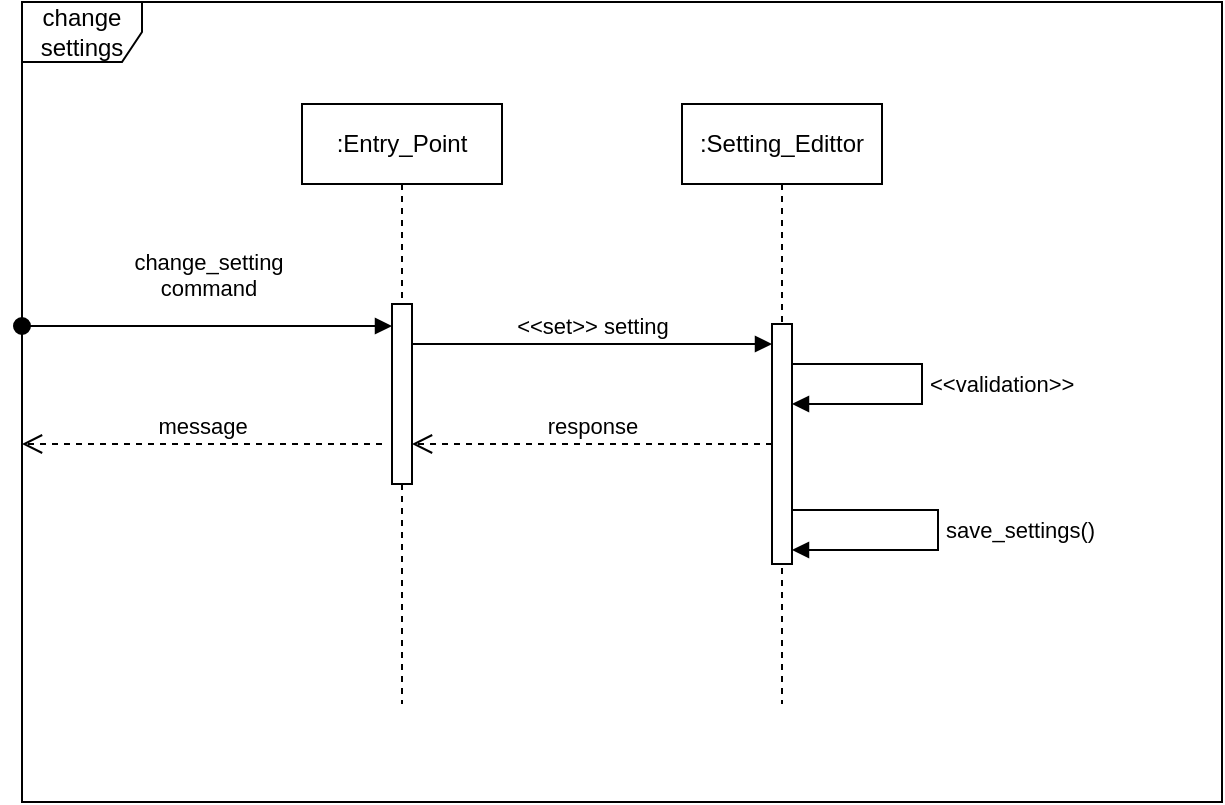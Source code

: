 <mxfile version="13.1.3">
    <diagram id="6hGFLwfOUW9BJ-s0fimq" name="Page-1">
        <mxGraphModel dx="712" dy="565" grid="1" gridSize="10" guides="1" tooltips="1" connect="1" arrows="1" fold="1" page="1" pageScale="1" pageWidth="827" pageHeight="1169" math="0" shadow="0">
            <root>
                <mxCell id="0"/>
                <mxCell id="1" parent="0"/>
                <mxCell id="2" value="change&lt;br&gt;settings" style="shape=umlFrame;whiteSpace=wrap;html=1;" vertex="1" parent="1">
                    <mxGeometry x="70" y="59" width="600" height="400" as="geometry"/>
                </mxCell>
                <mxCell id="3" value=":Entry_Point" style="shape=umlLifeline;perimeter=lifelinePerimeter;whiteSpace=wrap;html=1;container=1;collapsible=0;recursiveResize=0;outlineConnect=0;" vertex="1" parent="1">
                    <mxGeometry x="210" y="110" width="100" height="300" as="geometry"/>
                </mxCell>
                <mxCell id="6" value="" style="html=1;points=[];perimeter=orthogonalPerimeter;" vertex="1" parent="3">
                    <mxGeometry x="45" y="100" width="10" height="90" as="geometry"/>
                </mxCell>
                <mxCell id="4" value=":Setting_Edittor" style="shape=umlLifeline;perimeter=lifelinePerimeter;whiteSpace=wrap;html=1;container=1;collapsible=0;recursiveResize=0;outlineConnect=0;" vertex="1" parent="1">
                    <mxGeometry x="400" y="110" width="100" height="300" as="geometry"/>
                </mxCell>
                <mxCell id="10" value="" style="html=1;points=[];perimeter=orthogonalPerimeter;" vertex="1" parent="4">
                    <mxGeometry x="45" y="110" width="10" height="120" as="geometry"/>
                </mxCell>
                <mxCell id="11" value="&amp;lt;&amp;lt;validation&amp;gt;&amp;gt;" style="edgeStyle=orthogonalEdgeStyle;html=1;align=left;spacingLeft=2;endArrow=block;rounded=0;" edge="1" target="10" parent="4" source="10">
                    <mxGeometry relative="1" as="geometry">
                        <mxPoint x="60" y="130" as="sourcePoint"/>
                        <Array as="points">
                            <mxPoint x="120" y="130"/>
                            <mxPoint x="120" y="150"/>
                        </Array>
                        <mxPoint x="60" y="150" as="targetPoint"/>
                    </mxGeometry>
                </mxCell>
                <mxCell id="12" value="save_settings()" style="edgeStyle=orthogonalEdgeStyle;html=1;align=left;spacingLeft=2;endArrow=block;rounded=0;" edge="1" parent="4">
                    <mxGeometry relative="1" as="geometry">
                        <mxPoint x="55" y="203" as="sourcePoint"/>
                        <Array as="points">
                            <mxPoint x="128" y="203"/>
                            <mxPoint x="128" y="223"/>
                        </Array>
                        <mxPoint x="55" y="223" as="targetPoint"/>
                    </mxGeometry>
                </mxCell>
                <mxCell id="5" value="change_setting&lt;br&gt;command" style="html=1;verticalAlign=bottom;startArrow=oval;startFill=1;endArrow=block;startSize=8;" edge="1" parent="1" target="6">
                    <mxGeometry y="10" width="60" relative="1" as="geometry">
                        <mxPoint x="70" y="221.0" as="sourcePoint"/>
                        <mxPoint x="200" y="221" as="targetPoint"/>
                        <mxPoint as="offset"/>
                    </mxGeometry>
                </mxCell>
                <mxCell id="8" value="&amp;lt;&amp;lt;set&amp;gt;&amp;gt; setting" style="html=1;verticalAlign=bottom;endArrow=block;" edge="1" parent="1">
                    <mxGeometry width="80" relative="1" as="geometry">
                        <mxPoint x="265" y="230" as="sourcePoint"/>
                        <mxPoint x="445" y="230" as="targetPoint"/>
                    </mxGeometry>
                </mxCell>
                <mxCell id="13" value="response" style="html=1;verticalAlign=bottom;endArrow=open;dashed=1;endSize=8;" edge="1" parent="1" source="10" target="6">
                    <mxGeometry relative="1" as="geometry">
                        <mxPoint x="440" y="280" as="sourcePoint"/>
                        <mxPoint x="360" y="280" as="targetPoint"/>
                    </mxGeometry>
                </mxCell>
                <mxCell id="14" value="message" style="html=1;verticalAlign=bottom;endArrow=open;dashed=1;endSize=8;" edge="1" parent="1">
                    <mxGeometry relative="1" as="geometry">
                        <mxPoint x="250" y="280" as="sourcePoint"/>
                        <mxPoint x="70" y="280" as="targetPoint"/>
                    </mxGeometry>
                </mxCell>
            </root>
        </mxGraphModel>
    </diagram>
</mxfile>